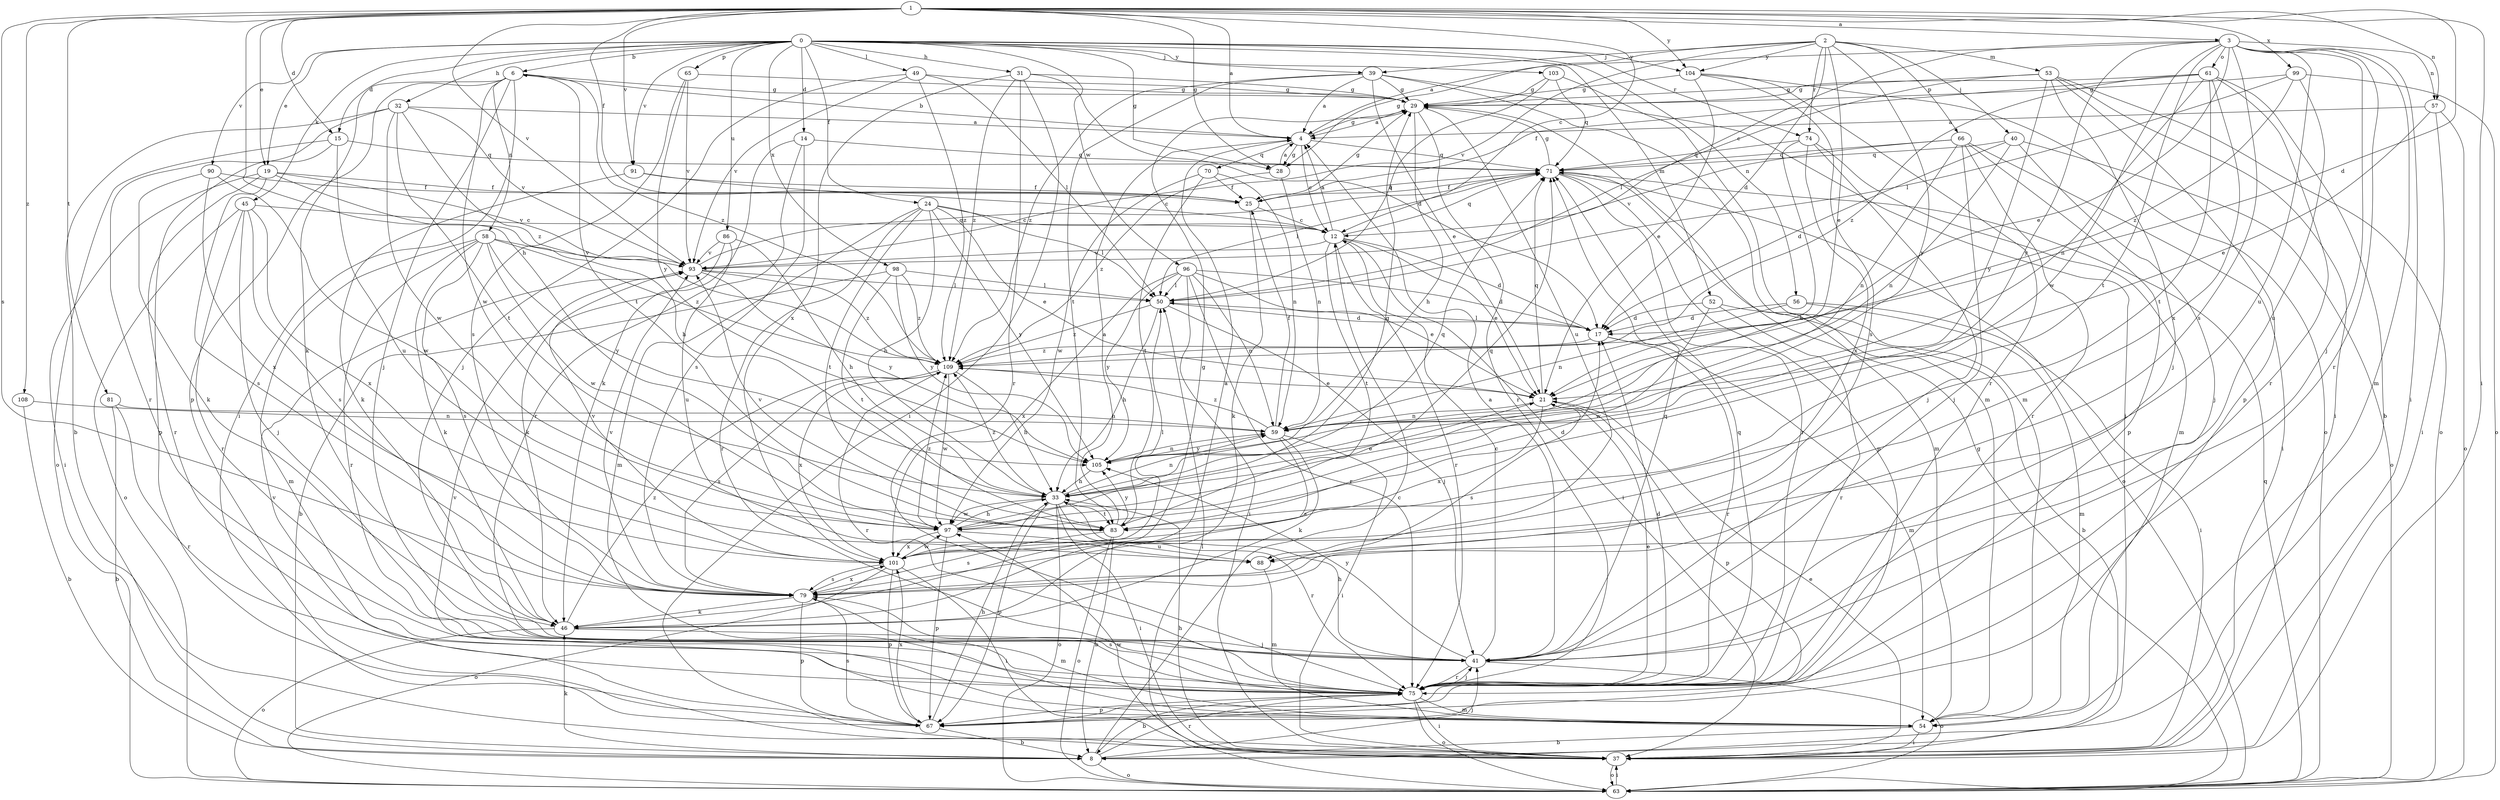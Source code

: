strict digraph  {
0;
1;
2;
3;
4;
6;
8;
12;
14;
15;
17;
19;
21;
24;
25;
28;
29;
31;
32;
33;
37;
39;
40;
41;
45;
46;
49;
50;
52;
53;
54;
56;
57;
58;
59;
61;
63;
65;
66;
67;
70;
71;
74;
75;
79;
81;
83;
86;
88;
90;
91;
93;
96;
97;
98;
99;
101;
103;
104;
105;
108;
109;
0 -> 6  [label=b];
0 -> 14  [label=d];
0 -> 15  [label=d];
0 -> 19  [label=e];
0 -> 24  [label=f];
0 -> 28  [label=g];
0 -> 31  [label=h];
0 -> 32  [label=h];
0 -> 39  [label=j];
0 -> 45  [label=k];
0 -> 49  [label=l];
0 -> 52  [label=m];
0 -> 56  [label=n];
0 -> 65  [label=p];
0 -> 74  [label=r];
0 -> 86  [label=u];
0 -> 90  [label=v];
0 -> 91  [label=v];
0 -> 96  [label=w];
0 -> 98  [label=x];
0 -> 103  [label=y];
0 -> 104  [label=y];
1 -> 3  [label=a];
1 -> 4  [label=a];
1 -> 12  [label=c];
1 -> 15  [label=d];
1 -> 17  [label=d];
1 -> 19  [label=e];
1 -> 25  [label=f];
1 -> 28  [label=g];
1 -> 33  [label=h];
1 -> 37  [label=i];
1 -> 57  [label=n];
1 -> 79  [label=s];
1 -> 81  [label=t];
1 -> 91  [label=v];
1 -> 93  [label=v];
1 -> 99  [label=x];
1 -> 104  [label=y];
1 -> 108  [label=z];
2 -> 17  [label=d];
2 -> 21  [label=e];
2 -> 28  [label=g];
2 -> 39  [label=j];
2 -> 40  [label=j];
2 -> 53  [label=m];
2 -> 66  [label=p];
2 -> 74  [label=r];
2 -> 93  [label=v];
2 -> 104  [label=y];
2 -> 105  [label=y];
3 -> 4  [label=a];
3 -> 12  [label=c];
3 -> 21  [label=e];
3 -> 37  [label=i];
3 -> 41  [label=j];
3 -> 54  [label=m];
3 -> 57  [label=n];
3 -> 61  [label=o];
3 -> 75  [label=r];
3 -> 79  [label=s];
3 -> 83  [label=t];
3 -> 88  [label=u];
3 -> 97  [label=w];
3 -> 105  [label=y];
4 -> 6  [label=b];
4 -> 12  [label=c];
4 -> 28  [label=g];
4 -> 29  [label=g];
4 -> 70  [label=q];
4 -> 71  [label=q];
6 -> 29  [label=g];
6 -> 37  [label=i];
6 -> 41  [label=j];
6 -> 46  [label=k];
6 -> 58  [label=n];
6 -> 67  [label=p];
6 -> 83  [label=t];
6 -> 97  [label=w];
6 -> 109  [label=z];
8 -> 12  [label=c];
8 -> 41  [label=j];
8 -> 46  [label=k];
8 -> 63  [label=o];
8 -> 75  [label=r];
12 -> 4  [label=a];
12 -> 17  [label=d];
12 -> 21  [label=e];
12 -> 37  [label=i];
12 -> 71  [label=q];
12 -> 75  [label=r];
12 -> 83  [label=t];
12 -> 93  [label=v];
14 -> 46  [label=k];
14 -> 71  [label=q];
14 -> 75  [label=r];
14 -> 79  [label=s];
15 -> 63  [label=o];
15 -> 67  [label=p];
15 -> 71  [label=q];
15 -> 88  [label=u];
17 -> 50  [label=l];
17 -> 54  [label=m];
17 -> 75  [label=r];
17 -> 109  [label=z];
19 -> 25  [label=f];
19 -> 33  [label=h];
19 -> 37  [label=i];
19 -> 75  [label=r];
19 -> 79  [label=s];
19 -> 93  [label=v];
21 -> 59  [label=n];
21 -> 67  [label=p];
21 -> 71  [label=q];
21 -> 79  [label=s];
21 -> 101  [label=x];
24 -> 12  [label=c];
24 -> 21  [label=e];
24 -> 33  [label=h];
24 -> 50  [label=l];
24 -> 54  [label=m];
24 -> 75  [label=r];
24 -> 83  [label=t];
24 -> 105  [label=y];
25 -> 12  [label=c];
25 -> 29  [label=g];
25 -> 46  [label=k];
25 -> 71  [label=q];
28 -> 4  [label=a];
28 -> 59  [label=n];
28 -> 109  [label=z];
29 -> 4  [label=a];
29 -> 33  [label=h];
29 -> 75  [label=r];
29 -> 88  [label=u];
31 -> 17  [label=d];
31 -> 29  [label=g];
31 -> 37  [label=i];
31 -> 75  [label=r];
31 -> 101  [label=x];
31 -> 109  [label=z];
32 -> 4  [label=a];
32 -> 8  [label=b];
32 -> 75  [label=r];
32 -> 83  [label=t];
32 -> 93  [label=v];
32 -> 97  [label=w];
32 -> 109  [label=z];
33 -> 21  [label=e];
33 -> 37  [label=i];
33 -> 59  [label=n];
33 -> 63  [label=o];
33 -> 67  [label=p];
33 -> 71  [label=q];
33 -> 75  [label=r];
33 -> 83  [label=t];
33 -> 97  [label=w];
33 -> 109  [label=z];
37 -> 21  [label=e];
37 -> 33  [label=h];
37 -> 63  [label=o];
37 -> 97  [label=w];
39 -> 4  [label=a];
39 -> 21  [label=e];
39 -> 29  [label=g];
39 -> 37  [label=i];
39 -> 54  [label=m];
39 -> 83  [label=t];
39 -> 109  [label=z];
40 -> 17  [label=d];
40 -> 41  [label=j];
40 -> 59  [label=n];
40 -> 63  [label=o];
40 -> 71  [label=q];
41 -> 4  [label=a];
41 -> 12  [label=c];
41 -> 33  [label=h];
41 -> 63  [label=o];
41 -> 71  [label=q];
41 -> 75  [label=r];
41 -> 105  [label=y];
45 -> 12  [label=c];
45 -> 41  [label=j];
45 -> 63  [label=o];
45 -> 75  [label=r];
45 -> 79  [label=s];
45 -> 101  [label=x];
46 -> 4  [label=a];
46 -> 29  [label=g];
46 -> 41  [label=j];
46 -> 63  [label=o];
46 -> 109  [label=z];
49 -> 29  [label=g];
49 -> 41  [label=j];
49 -> 50  [label=l];
49 -> 93  [label=v];
49 -> 109  [label=z];
50 -> 17  [label=d];
50 -> 33  [label=h];
50 -> 41  [label=j];
50 -> 109  [label=z];
52 -> 8  [label=b];
52 -> 17  [label=d];
52 -> 75  [label=r];
52 -> 97  [label=w];
53 -> 29  [label=g];
53 -> 37  [label=i];
53 -> 41  [label=j];
53 -> 50  [label=l];
53 -> 63  [label=o];
53 -> 67  [label=p];
53 -> 105  [label=y];
54 -> 8  [label=b];
54 -> 37  [label=i];
54 -> 93  [label=v];
56 -> 17  [label=d];
56 -> 37  [label=i];
56 -> 54  [label=m];
56 -> 59  [label=n];
57 -> 4  [label=a];
57 -> 21  [label=e];
57 -> 37  [label=i];
57 -> 63  [label=o];
58 -> 46  [label=k];
58 -> 54  [label=m];
58 -> 75  [label=r];
58 -> 79  [label=s];
58 -> 93  [label=v];
58 -> 97  [label=w];
58 -> 105  [label=y];
58 -> 109  [label=z];
59 -> 25  [label=f];
59 -> 37  [label=i];
59 -> 46  [label=k];
59 -> 79  [label=s];
59 -> 105  [label=y];
59 -> 109  [label=z];
61 -> 8  [label=b];
61 -> 25  [label=f];
61 -> 29  [label=g];
61 -> 59  [label=n];
61 -> 75  [label=r];
61 -> 83  [label=t];
61 -> 101  [label=x];
61 -> 109  [label=z];
63 -> 29  [label=g];
63 -> 37  [label=i];
63 -> 50  [label=l];
63 -> 71  [label=q];
65 -> 29  [label=g];
65 -> 79  [label=s];
65 -> 93  [label=v];
65 -> 105  [label=y];
66 -> 37  [label=i];
66 -> 41  [label=j];
66 -> 59  [label=n];
66 -> 67  [label=p];
66 -> 71  [label=q];
66 -> 75  [label=r];
66 -> 93  [label=v];
67 -> 8  [label=b];
67 -> 33  [label=h];
67 -> 79  [label=s];
67 -> 93  [label=v];
67 -> 101  [label=x];
70 -> 25  [label=f];
70 -> 59  [label=n];
70 -> 83  [label=t];
70 -> 97  [label=w];
71 -> 25  [label=f];
71 -> 29  [label=g];
71 -> 50  [label=l];
71 -> 54  [label=m];
71 -> 63  [label=o];
71 -> 67  [label=p];
71 -> 75  [label=r];
74 -> 33  [label=h];
74 -> 41  [label=j];
74 -> 54  [label=m];
74 -> 71  [label=q];
74 -> 101  [label=x];
75 -> 8  [label=b];
75 -> 17  [label=d];
75 -> 21  [label=e];
75 -> 37  [label=i];
75 -> 41  [label=j];
75 -> 54  [label=m];
75 -> 63  [label=o];
75 -> 67  [label=p];
75 -> 71  [label=q];
75 -> 79  [label=s];
79 -> 46  [label=k];
79 -> 54  [label=m];
79 -> 67  [label=p];
79 -> 93  [label=v];
79 -> 101  [label=x];
81 -> 8  [label=b];
81 -> 59  [label=n];
81 -> 75  [label=r];
83 -> 4  [label=a];
83 -> 8  [label=b];
83 -> 17  [label=d];
83 -> 63  [label=o];
83 -> 79  [label=s];
83 -> 93  [label=v];
83 -> 105  [label=y];
86 -> 33  [label=h];
86 -> 46  [label=k];
86 -> 88  [label=u];
86 -> 93  [label=v];
88 -> 54  [label=m];
90 -> 25  [label=f];
90 -> 46  [label=k];
90 -> 97  [label=w];
90 -> 101  [label=x];
91 -> 12  [label=c];
91 -> 25  [label=f];
91 -> 46  [label=k];
93 -> 50  [label=l];
93 -> 71  [label=q];
93 -> 105  [label=y];
93 -> 109  [label=z];
96 -> 17  [label=d];
96 -> 21  [label=e];
96 -> 37  [label=i];
96 -> 50  [label=l];
96 -> 59  [label=n];
96 -> 75  [label=r];
96 -> 101  [label=x];
96 -> 105  [label=y];
97 -> 29  [label=g];
97 -> 33  [label=h];
97 -> 67  [label=p];
97 -> 71  [label=q];
97 -> 88  [label=u];
97 -> 101  [label=x];
97 -> 109  [label=z];
98 -> 8  [label=b];
98 -> 50  [label=l];
98 -> 83  [label=t];
98 -> 105  [label=y];
98 -> 109  [label=z];
99 -> 29  [label=g];
99 -> 50  [label=l];
99 -> 63  [label=o];
99 -> 88  [label=u];
99 -> 109  [label=z];
101 -> 37  [label=i];
101 -> 50  [label=l];
101 -> 63  [label=o];
101 -> 67  [label=p];
101 -> 79  [label=s];
101 -> 93  [label=v];
101 -> 97  [label=w];
103 -> 29  [label=g];
103 -> 50  [label=l];
103 -> 54  [label=m];
103 -> 71  [label=q];
104 -> 21  [label=e];
104 -> 29  [label=g];
104 -> 63  [label=o];
104 -> 75  [label=r];
104 -> 79  [label=s];
105 -> 33  [label=h];
105 -> 59  [label=n];
108 -> 8  [label=b];
108 -> 59  [label=n];
109 -> 21  [label=e];
109 -> 33  [label=h];
109 -> 75  [label=r];
109 -> 79  [label=s];
109 -> 97  [label=w];
109 -> 101  [label=x];
}
